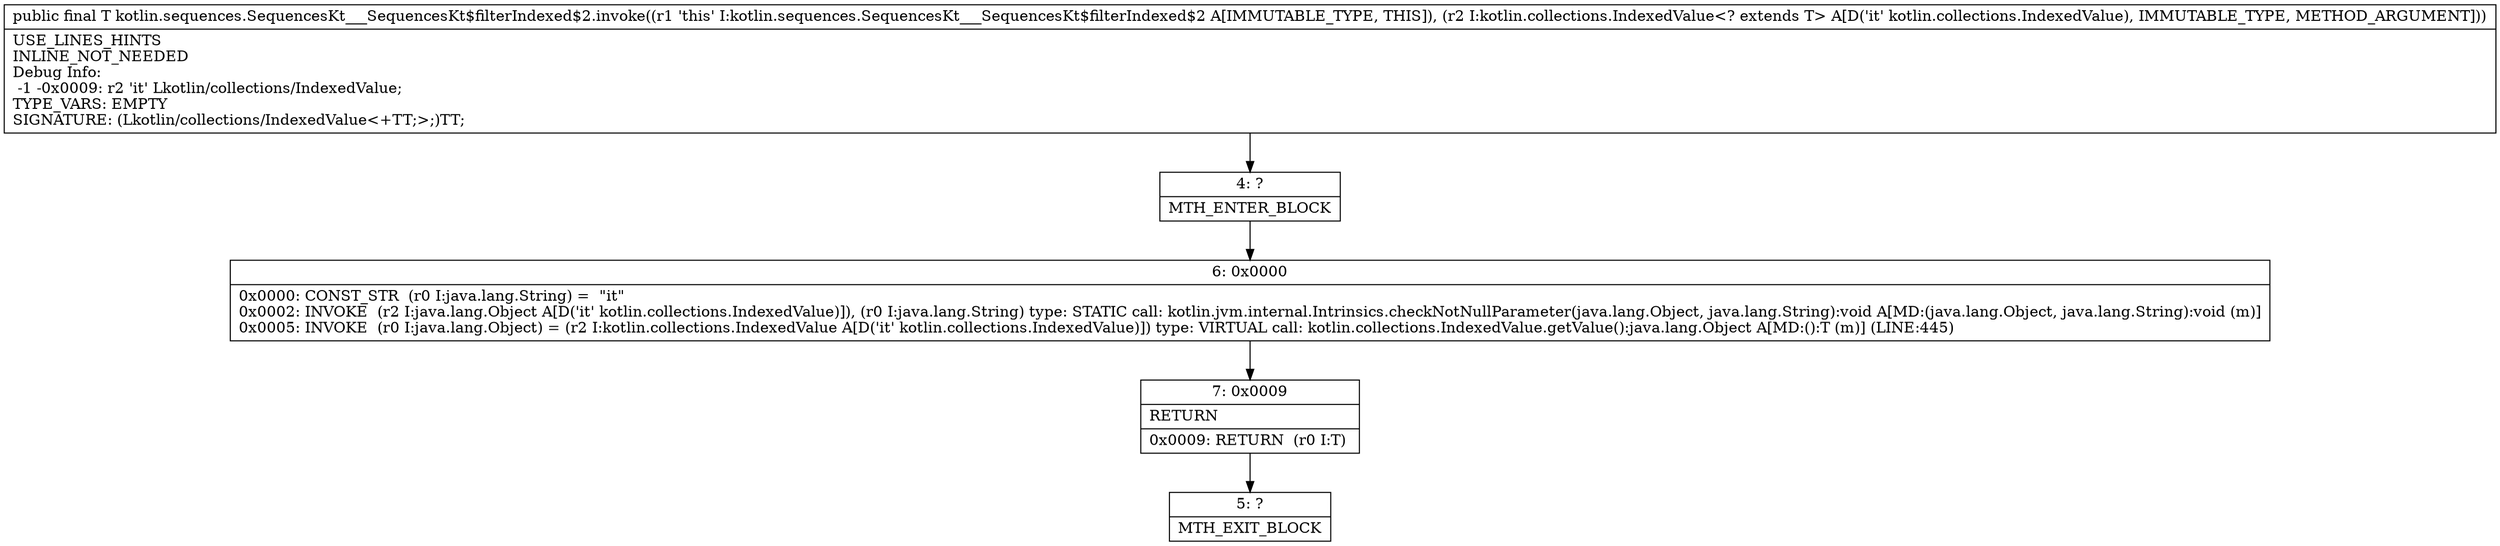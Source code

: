 digraph "CFG forkotlin.sequences.SequencesKt___SequencesKt$filterIndexed$2.invoke(Lkotlin\/collections\/IndexedValue;)Ljava\/lang\/Object;" {
Node_4 [shape=record,label="{4\:\ ?|MTH_ENTER_BLOCK\l}"];
Node_6 [shape=record,label="{6\:\ 0x0000|0x0000: CONST_STR  (r0 I:java.lang.String) =  \"it\" \l0x0002: INVOKE  (r2 I:java.lang.Object A[D('it' kotlin.collections.IndexedValue)]), (r0 I:java.lang.String) type: STATIC call: kotlin.jvm.internal.Intrinsics.checkNotNullParameter(java.lang.Object, java.lang.String):void A[MD:(java.lang.Object, java.lang.String):void (m)]\l0x0005: INVOKE  (r0 I:java.lang.Object) = (r2 I:kotlin.collections.IndexedValue A[D('it' kotlin.collections.IndexedValue)]) type: VIRTUAL call: kotlin.collections.IndexedValue.getValue():java.lang.Object A[MD:():T (m)] (LINE:445)\l}"];
Node_7 [shape=record,label="{7\:\ 0x0009|RETURN\l|0x0009: RETURN  (r0 I:T) \l}"];
Node_5 [shape=record,label="{5\:\ ?|MTH_EXIT_BLOCK\l}"];
MethodNode[shape=record,label="{public final T kotlin.sequences.SequencesKt___SequencesKt$filterIndexed$2.invoke((r1 'this' I:kotlin.sequences.SequencesKt___SequencesKt$filterIndexed$2 A[IMMUTABLE_TYPE, THIS]), (r2 I:kotlin.collections.IndexedValue\<? extends T\> A[D('it' kotlin.collections.IndexedValue), IMMUTABLE_TYPE, METHOD_ARGUMENT]))  | USE_LINES_HINTS\lINLINE_NOT_NEEDED\lDebug Info:\l  \-1 \-0x0009: r2 'it' Lkotlin\/collections\/IndexedValue;\lTYPE_VARS: EMPTY\lSIGNATURE: (Lkotlin\/collections\/IndexedValue\<+TT;\>;)TT;\l}"];
MethodNode -> Node_4;Node_4 -> Node_6;
Node_6 -> Node_7;
Node_7 -> Node_5;
}

